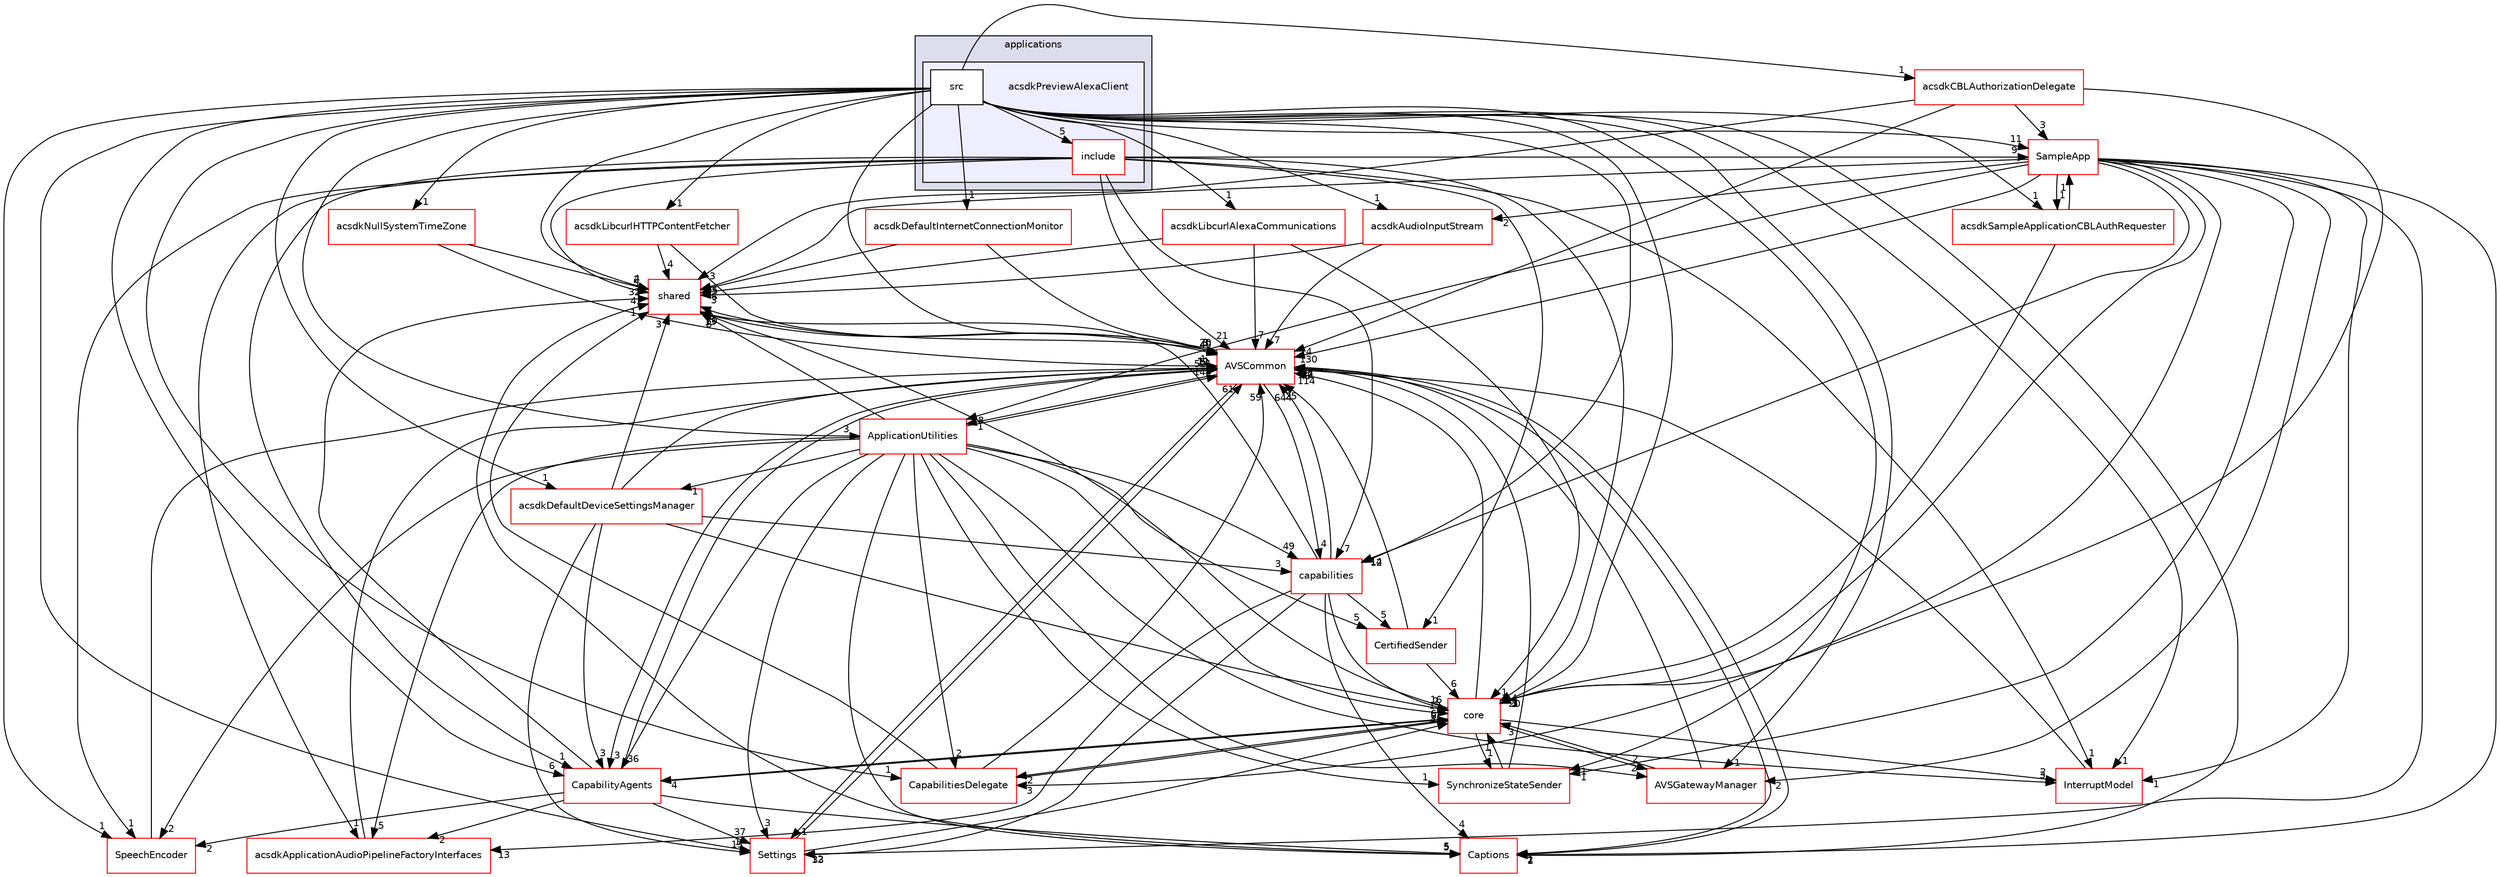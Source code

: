 digraph "/workplace/avs-device-sdk/applications/acsdkPreviewAlexaClient" {
  compound=true
  node [ fontsize="10", fontname="Helvetica"];
  edge [ labelfontsize="10", labelfontname="Helvetica"];
  subgraph clusterdir_a6e4fee11f07c3b70486e88fe92cbbdc {
    graph [ bgcolor="#ddddee", pencolor="black", label="applications" fontname="Helvetica", fontsize="10", URL="dir_a6e4fee11f07c3b70486e88fe92cbbdc.html"]
  subgraph clusterdir_62711260edc4e066c7f76e6799d8392c {
    graph [ bgcolor="#eeeeff", pencolor="black", label="" URL="dir_62711260edc4e066c7f76e6799d8392c.html"];
    dir_62711260edc4e066c7f76e6799d8392c [shape=plaintext label="acsdkPreviewAlexaClient"];
    dir_a93ade88e03e8fff1f88e67f77f2f99f [shape=box label="include" color="red" fillcolor="white" style="filled" URL="dir_a93ade88e03e8fff1f88e67f77f2f99f.html"];
    dir_a1f2df28055fad2e95dfb48d6add9a18 [shape=box label="src" color="black" fillcolor="white" style="filled" URL="dir_a1f2df28055fad2e95dfb48d6add9a18.html"];
  }
  }
  dir_9982052f7ce695d12571567315b2fafa [shape=box label="shared" fillcolor="white" style="filled" color="red" URL="dir_9982052f7ce695d12571567315b2fafa.html"];
  dir_69fa8d0f4fee2820ffc8601fbf428b42 [shape=box label="SampleApp" fillcolor="white" style="filled" color="red" URL="dir_69fa8d0f4fee2820ffc8601fbf428b42.html"];
  dir_748b5abbb33df61eda67007924a1a0cb [shape=box label="ApplicationUtilities" fillcolor="white" style="filled" color="red" URL="dir_748b5abbb33df61eda67007924a1a0cb.html"];
  dir_dd3a3f4bad9cc2f3e4d0c1debdf7be7c [shape=box label="acsdkLibcurlAlexaCommunications" fillcolor="white" style="filled" color="red" URL="dir_dd3a3f4bad9cc2f3e4d0c1debdf7be7c.html"];
  dir_6e5fdab6be803ed5b8181c38b7c94800 [shape=box label="acsdkAudioInputStream" fillcolor="white" style="filled" color="red" URL="dir_6e5fdab6be803ed5b8181c38b7c94800.html"];
  dir_7cf910bd1d7603f12ef47ff650cec893 [shape=box label="CapabilityAgents" fillcolor="white" style="filled" color="red" URL="dir_7cf910bd1d7603f12ef47ff650cec893.html"];
  dir_6b07903b29b547047bfa8a8b819c80bf [shape=box label="SpeechEncoder" fillcolor="white" style="filled" color="red" URL="dir_6b07903b29b547047bfa8a8b819c80bf.html"];
  dir_364238d3763c18b6eab649c7e2690a5f [shape=box label="acsdkCBLAuthorizationDelegate" fillcolor="white" style="filled" color="red" URL="dir_364238d3763c18b6eab649c7e2690a5f.html"];
  dir_71f5bfcd0a5bab77daf39416ebe479fc [shape=box label="acsdkDefaultDeviceSettingsManager" fillcolor="white" style="filled" color="red" URL="dir_71f5bfcd0a5bab77daf39416ebe479fc.html"];
  dir_5f7911d5aff7f3db61b81ea8d608701d [shape=box label="acsdkApplicationAudioPipelineFactoryInterfaces" fillcolor="white" style="filled" color="red" URL="dir_5f7911d5aff7f3db61b81ea8d608701d.html"];
  dir_de0e77330fd0ab33359e90b501923c8e [shape=box label="Captions" fillcolor="white" style="filled" color="red" URL="dir_de0e77330fd0ab33359e90b501923c8e.html"];
  dir_cf27311ab9f4263eef70b28364b95692 [shape=box label="CertifiedSender" fillcolor="white" style="filled" color="red" URL="dir_cf27311ab9f4263eef70b28364b95692.html"];
  dir_8ae0dd75af039a94f4269584fb8eef13 [shape=box label="Settings" fillcolor="white" style="filled" color="red" URL="dir_8ae0dd75af039a94f4269584fb8eef13.html"];
  dir_2b1324aab7372507d5b1023e15ff82ed [shape=box label="acsdkDefaultInternetConnectionMonitor" fillcolor="white" style="filled" color="red" URL="dir_2b1324aab7372507d5b1023e15ff82ed.html"];
  dir_13e65effb2bde530b17b3d5eefcd0266 [shape=box label="AVSCommon" fillcolor="white" style="filled" color="red" URL="dir_13e65effb2bde530b17b3d5eefcd0266.html"];
  dir_393484519c59ac99088674c9b5ebc5b9 [shape=box label="AVSGatewayManager" fillcolor="white" style="filled" color="red" URL="dir_393484519c59ac99088674c9b5ebc5b9.html"];
  dir_4270bfced15e0e73154b13468c7c9ad9 [shape=box label="core" fillcolor="white" style="filled" color="red" URL="dir_4270bfced15e0e73154b13468c7c9ad9.html"];
  dir_173ea26d5505b4a0e92ec4de82bbd352 [shape=box label="acsdkNullSystemTimeZone" fillcolor="white" style="filled" color="red" URL="dir_173ea26d5505b4a0e92ec4de82bbd352.html"];
  dir_1da5878b5eab0954316ec5377b4b3029 [shape=box label="InterruptModel" fillcolor="white" style="filled" color="red" URL="dir_1da5878b5eab0954316ec5377b4b3029.html"];
  dir_55f1e16e469d547c636a522dac21b8a1 [shape=box label="capabilities" fillcolor="white" style="filled" color="red" URL="dir_55f1e16e469d547c636a522dac21b8a1.html"];
  dir_3bb03bb8f5c109658007b64753c5da0f [shape=box label="SynchronizeStateSender" fillcolor="white" style="filled" color="red" URL="dir_3bb03bb8f5c109658007b64753c5da0f.html"];
  dir_3331e98c94e2b3a45d3ee3dc3c4ccbde [shape=box label="acsdkLibcurlHTTPContentFetcher" fillcolor="white" style="filled" color="red" URL="dir_3331e98c94e2b3a45d3ee3dc3c4ccbde.html"];
  dir_924a657fe36215a0159270de1b610651 [shape=box label="CapabilitiesDelegate" fillcolor="white" style="filled" color="red" URL="dir_924a657fe36215a0159270de1b610651.html"];
  dir_9ccf9315b0a27650f0f760a264808e11 [shape=box label="acsdkSampleApplicationCBLAuthRequester" fillcolor="white" style="filled" color="red" URL="dir_9ccf9315b0a27650f0f760a264808e11.html"];
  dir_9982052f7ce695d12571567315b2fafa->dir_13e65effb2bde530b17b3d5eefcd0266 [headlabel="40", labeldistance=1.5 headhref="dir_000116_000017.html"];
  dir_69fa8d0f4fee2820ffc8601fbf428b42->dir_9982052f7ce695d12571567315b2fafa [headlabel="5", labeldistance=1.5 headhref="dir_000131_000116.html"];
  dir_69fa8d0f4fee2820ffc8601fbf428b42->dir_748b5abbb33df61eda67007924a1a0cb [headlabel="8", labeldistance=1.5 headhref="dir_000131_000127.html"];
  dir_69fa8d0f4fee2820ffc8601fbf428b42->dir_6e5fdab6be803ed5b8181c38b7c94800 [headlabel="2", labeldistance=1.5 headhref="dir_000131_000046.html"];
  dir_69fa8d0f4fee2820ffc8601fbf428b42->dir_de0e77330fd0ab33359e90b501923c8e [headlabel="2", labeldistance=1.5 headhref="dir_000131_000502.html"];
  dir_69fa8d0f4fee2820ffc8601fbf428b42->dir_8ae0dd75af039a94f4269584fb8eef13 [headlabel="12", labeldistance=1.5 headhref="dir_000131_000709.html"];
  dir_69fa8d0f4fee2820ffc8601fbf428b42->dir_13e65effb2bde530b17b3d5eefcd0266 [headlabel="130", labeldistance=1.5 headhref="dir_000131_000017.html"];
  dir_69fa8d0f4fee2820ffc8601fbf428b42->dir_393484519c59ac99088674c9b5ebc5b9 [headlabel="2", labeldistance=1.5 headhref="dir_000131_000274.html"];
  dir_69fa8d0f4fee2820ffc8601fbf428b42->dir_4270bfced15e0e73154b13468c7c9ad9 [headlabel="20", labeldistance=1.5 headhref="dir_000131_000528.html"];
  dir_69fa8d0f4fee2820ffc8601fbf428b42->dir_1da5878b5eab0954316ec5377b4b3029 [headlabel="1", labeldistance=1.5 headhref="dir_000131_000659.html"];
  dir_69fa8d0f4fee2820ffc8601fbf428b42->dir_55f1e16e469d547c636a522dac21b8a1 [headlabel="14", labeldistance=1.5 headhref="dir_000131_000163.html"];
  dir_69fa8d0f4fee2820ffc8601fbf428b42->dir_3bb03bb8f5c109658007b64753c5da0f [headlabel="1", labeldistance=1.5 headhref="dir_000131_000799.html"];
  dir_69fa8d0f4fee2820ffc8601fbf428b42->dir_924a657fe36215a0159270de1b610651 [headlabel="3", labeldistance=1.5 headhref="dir_000131_000009.html"];
  dir_69fa8d0f4fee2820ffc8601fbf428b42->dir_9ccf9315b0a27650f0f760a264808e11 [headlabel="1", labeldistance=1.5 headhref="dir_000131_000106.html"];
  dir_748b5abbb33df61eda67007924a1a0cb->dir_9982052f7ce695d12571567315b2fafa [headlabel="8", labeldistance=1.5 headhref="dir_000127_000116.html"];
  dir_748b5abbb33df61eda67007924a1a0cb->dir_7cf910bd1d7603f12ef47ff650cec893 [headlabel="36", labeldistance=1.5 headhref="dir_000127_000423.html"];
  dir_748b5abbb33df61eda67007924a1a0cb->dir_6b07903b29b547047bfa8a8b819c80bf [headlabel="2", labeldistance=1.5 headhref="dir_000127_000784.html"];
  dir_748b5abbb33df61eda67007924a1a0cb->dir_71f5bfcd0a5bab77daf39416ebe479fc [headlabel="1", labeldistance=1.5 headhref="dir_000127_000062.html"];
  dir_748b5abbb33df61eda67007924a1a0cb->dir_5f7911d5aff7f3db61b81ea8d608701d [headlabel="5", labeldistance=1.5 headhref="dir_000127_000041.html"];
  dir_748b5abbb33df61eda67007924a1a0cb->dir_de0e77330fd0ab33359e90b501923c8e [headlabel="5", labeldistance=1.5 headhref="dir_000127_000502.html"];
  dir_748b5abbb33df61eda67007924a1a0cb->dir_cf27311ab9f4263eef70b28364b95692 [headlabel="5", labeldistance=1.5 headhref="dir_000127_000517.html"];
  dir_748b5abbb33df61eda67007924a1a0cb->dir_8ae0dd75af039a94f4269584fb8eef13 [headlabel="3", labeldistance=1.5 headhref="dir_000127_000709.html"];
  dir_748b5abbb33df61eda67007924a1a0cb->dir_13e65effb2bde530b17b3d5eefcd0266 [headlabel="144", labeldistance=1.5 headhref="dir_000127_000017.html"];
  dir_748b5abbb33df61eda67007924a1a0cb->dir_393484519c59ac99088674c9b5ebc5b9 [headlabel="2", labeldistance=1.5 headhref="dir_000127_000274.html"];
  dir_748b5abbb33df61eda67007924a1a0cb->dir_4270bfced15e0e73154b13468c7c9ad9 [headlabel="13", labeldistance=1.5 headhref="dir_000127_000528.html"];
  dir_748b5abbb33df61eda67007924a1a0cb->dir_1da5878b5eab0954316ec5377b4b3029 [headlabel="3", labeldistance=1.5 headhref="dir_000127_000659.html"];
  dir_748b5abbb33df61eda67007924a1a0cb->dir_55f1e16e469d547c636a522dac21b8a1 [headlabel="49", labeldistance=1.5 headhref="dir_000127_000163.html"];
  dir_748b5abbb33df61eda67007924a1a0cb->dir_3bb03bb8f5c109658007b64753c5da0f [headlabel="1", labeldistance=1.5 headhref="dir_000127_000799.html"];
  dir_748b5abbb33df61eda67007924a1a0cb->dir_924a657fe36215a0159270de1b610651 [headlabel="2", labeldistance=1.5 headhref="dir_000127_000009.html"];
  dir_dd3a3f4bad9cc2f3e4d0c1debdf7be7c->dir_9982052f7ce695d12571567315b2fafa [headlabel="6", labeldistance=1.5 headhref="dir_000074_000116.html"];
  dir_dd3a3f4bad9cc2f3e4d0c1debdf7be7c->dir_13e65effb2bde530b17b3d5eefcd0266 [headlabel="7", labeldistance=1.5 headhref="dir_000074_000017.html"];
  dir_dd3a3f4bad9cc2f3e4d0c1debdf7be7c->dir_4270bfced15e0e73154b13468c7c9ad9 [headlabel="1", labeldistance=1.5 headhref="dir_000074_000528.html"];
  dir_6e5fdab6be803ed5b8181c38b7c94800->dir_9982052f7ce695d12571567315b2fafa [headlabel="3", labeldistance=1.5 headhref="dir_000046_000116.html"];
  dir_6e5fdab6be803ed5b8181c38b7c94800->dir_13e65effb2bde530b17b3d5eefcd0266 [headlabel="7", labeldistance=1.5 headhref="dir_000046_000017.html"];
  dir_7cf910bd1d7603f12ef47ff650cec893->dir_9982052f7ce695d12571567315b2fafa [headlabel="32", labeldistance=1.5 headhref="dir_000423_000116.html"];
  dir_7cf910bd1d7603f12ef47ff650cec893->dir_6b07903b29b547047bfa8a8b819c80bf [headlabel="2", labeldistance=1.5 headhref="dir_000423_000784.html"];
  dir_7cf910bd1d7603f12ef47ff650cec893->dir_5f7911d5aff7f3db61b81ea8d608701d [headlabel="2", labeldistance=1.5 headhref="dir_000423_000041.html"];
  dir_7cf910bd1d7603f12ef47ff650cec893->dir_de0e77330fd0ab33359e90b501923c8e [headlabel="5", labeldistance=1.5 headhref="dir_000423_000502.html"];
  dir_7cf910bd1d7603f12ef47ff650cec893->dir_8ae0dd75af039a94f4269584fb8eef13 [headlabel="37", labeldistance=1.5 headhref="dir_000423_000709.html"];
  dir_7cf910bd1d7603f12ef47ff650cec893->dir_13e65effb2bde530b17b3d5eefcd0266 [headlabel="521", labeldistance=1.5 headhref="dir_000423_000017.html"];
  dir_7cf910bd1d7603f12ef47ff650cec893->dir_4270bfced15e0e73154b13468c7c9ad9 [headlabel="6", labeldistance=1.5 headhref="dir_000423_000528.html"];
  dir_6b07903b29b547047bfa8a8b819c80bf->dir_13e65effb2bde530b17b3d5eefcd0266 [headlabel="11", labeldistance=1.5 headhref="dir_000784_000017.html"];
  dir_364238d3763c18b6eab649c7e2690a5f->dir_9982052f7ce695d12571567315b2fafa [headlabel="3", labeldistance=1.5 headhref="dir_000058_000116.html"];
  dir_364238d3763c18b6eab649c7e2690a5f->dir_69fa8d0f4fee2820ffc8601fbf428b42 [headlabel="3", labeldistance=1.5 headhref="dir_000058_000131.html"];
  dir_364238d3763c18b6eab649c7e2690a5f->dir_13e65effb2bde530b17b3d5eefcd0266 [headlabel="4", labeldistance=1.5 headhref="dir_000058_000017.html"];
  dir_364238d3763c18b6eab649c7e2690a5f->dir_4270bfced15e0e73154b13468c7c9ad9 [headlabel="3", labeldistance=1.5 headhref="dir_000058_000528.html"];
  dir_71f5bfcd0a5bab77daf39416ebe479fc->dir_9982052f7ce695d12571567315b2fafa [headlabel="3", labeldistance=1.5 headhref="dir_000062_000116.html"];
  dir_71f5bfcd0a5bab77daf39416ebe479fc->dir_7cf910bd1d7603f12ef47ff650cec893 [headlabel="3", labeldistance=1.5 headhref="dir_000062_000423.html"];
  dir_71f5bfcd0a5bab77daf39416ebe479fc->dir_8ae0dd75af039a94f4269584fb8eef13 [headlabel="13", labeldistance=1.5 headhref="dir_000062_000709.html"];
  dir_71f5bfcd0a5bab77daf39416ebe479fc->dir_13e65effb2bde530b17b3d5eefcd0266 [headlabel="12", labeldistance=1.5 headhref="dir_000062_000017.html"];
  dir_71f5bfcd0a5bab77daf39416ebe479fc->dir_4270bfced15e0e73154b13468c7c9ad9 [headlabel="2", labeldistance=1.5 headhref="dir_000062_000528.html"];
  dir_71f5bfcd0a5bab77daf39416ebe479fc->dir_55f1e16e469d547c636a522dac21b8a1 [headlabel="3", labeldistance=1.5 headhref="dir_000062_000163.html"];
  dir_5f7911d5aff7f3db61b81ea8d608701d->dir_13e65effb2bde530b17b3d5eefcd0266 [headlabel="5", labeldistance=1.5 headhref="dir_000041_000017.html"];
  dir_a1f2df28055fad2e95dfb48d6add9a18->dir_9982052f7ce695d12571567315b2fafa [headlabel="4", labeldistance=1.5 headhref="dir_000105_000116.html"];
  dir_a1f2df28055fad2e95dfb48d6add9a18->dir_69fa8d0f4fee2820ffc8601fbf428b42 [headlabel="11", labeldistance=1.5 headhref="dir_000105_000131.html"];
  dir_a1f2df28055fad2e95dfb48d6add9a18->dir_748b5abbb33df61eda67007924a1a0cb [headlabel="3", labeldistance=1.5 headhref="dir_000105_000127.html"];
  dir_a1f2df28055fad2e95dfb48d6add9a18->dir_dd3a3f4bad9cc2f3e4d0c1debdf7be7c [headlabel="1", labeldistance=1.5 headhref="dir_000105_000074.html"];
  dir_a1f2df28055fad2e95dfb48d6add9a18->dir_6e5fdab6be803ed5b8181c38b7c94800 [headlabel="1", labeldistance=1.5 headhref="dir_000105_000046.html"];
  dir_a1f2df28055fad2e95dfb48d6add9a18->dir_7cf910bd1d7603f12ef47ff650cec893 [headlabel="6", labeldistance=1.5 headhref="dir_000105_000423.html"];
  dir_a1f2df28055fad2e95dfb48d6add9a18->dir_6b07903b29b547047bfa8a8b819c80bf [headlabel="1", labeldistance=1.5 headhref="dir_000105_000784.html"];
  dir_a1f2df28055fad2e95dfb48d6add9a18->dir_364238d3763c18b6eab649c7e2690a5f [headlabel="1", labeldistance=1.5 headhref="dir_000105_000058.html"];
  dir_a1f2df28055fad2e95dfb48d6add9a18->dir_71f5bfcd0a5bab77daf39416ebe479fc [headlabel="1", labeldistance=1.5 headhref="dir_000105_000062.html"];
  dir_a1f2df28055fad2e95dfb48d6add9a18->dir_de0e77330fd0ab33359e90b501923c8e [headlabel="1", labeldistance=1.5 headhref="dir_000105_000502.html"];
  dir_a1f2df28055fad2e95dfb48d6add9a18->dir_8ae0dd75af039a94f4269584fb8eef13 [headlabel="1", labeldistance=1.5 headhref="dir_000105_000709.html"];
  dir_a1f2df28055fad2e95dfb48d6add9a18->dir_2b1324aab7372507d5b1023e15ff82ed [headlabel="1", labeldistance=1.5 headhref="dir_000105_000066.html"];
  dir_a1f2df28055fad2e95dfb48d6add9a18->dir_13e65effb2bde530b17b3d5eefcd0266 [headlabel="20", labeldistance=1.5 headhref="dir_000105_000017.html"];
  dir_a1f2df28055fad2e95dfb48d6add9a18->dir_393484519c59ac99088674c9b5ebc5b9 [headlabel="1", labeldistance=1.5 headhref="dir_000105_000274.html"];
  dir_a1f2df28055fad2e95dfb48d6add9a18->dir_4270bfced15e0e73154b13468c7c9ad9 [headlabel="3", labeldistance=1.5 headhref="dir_000105_000528.html"];
  dir_a1f2df28055fad2e95dfb48d6add9a18->dir_173ea26d5505b4a0e92ec4de82bbd352 [headlabel="1", labeldistance=1.5 headhref="dir_000105_000098.html"];
  dir_a1f2df28055fad2e95dfb48d6add9a18->dir_1da5878b5eab0954316ec5377b4b3029 [headlabel="1", labeldistance=1.5 headhref="dir_000105_000659.html"];
  dir_a1f2df28055fad2e95dfb48d6add9a18->dir_55f1e16e469d547c636a522dac21b8a1 [headlabel="12", labeldistance=1.5 headhref="dir_000105_000163.html"];
  dir_a1f2df28055fad2e95dfb48d6add9a18->dir_3bb03bb8f5c109658007b64753c5da0f [headlabel="1", labeldistance=1.5 headhref="dir_000105_000799.html"];
  dir_a1f2df28055fad2e95dfb48d6add9a18->dir_3331e98c94e2b3a45d3ee3dc3c4ccbde [headlabel="1", labeldistance=1.5 headhref="dir_000105_000078.html"];
  dir_a1f2df28055fad2e95dfb48d6add9a18->dir_a93ade88e03e8fff1f88e67f77f2f99f [headlabel="5", labeldistance=1.5 headhref="dir_000105_000103.html"];
  dir_a1f2df28055fad2e95dfb48d6add9a18->dir_924a657fe36215a0159270de1b610651 [headlabel="1", labeldistance=1.5 headhref="dir_000105_000009.html"];
  dir_a1f2df28055fad2e95dfb48d6add9a18->dir_9ccf9315b0a27650f0f760a264808e11 [headlabel="1", labeldistance=1.5 headhref="dir_000105_000106.html"];
  dir_de0e77330fd0ab33359e90b501923c8e->dir_9982052f7ce695d12571567315b2fafa [headlabel="4", labeldistance=1.5 headhref="dir_000502_000116.html"];
  dir_de0e77330fd0ab33359e90b501923c8e->dir_13e65effb2bde530b17b3d5eefcd0266 [headlabel="24", labeldistance=1.5 headhref="dir_000502_000017.html"];
  dir_cf27311ab9f4263eef70b28364b95692->dir_13e65effb2bde530b17b3d5eefcd0266 [headlabel="25", labeldistance=1.5 headhref="dir_000517_000017.html"];
  dir_cf27311ab9f4263eef70b28364b95692->dir_4270bfced15e0e73154b13468c7c9ad9 [headlabel="6", labeldistance=1.5 headhref="dir_000517_000528.html"];
  dir_8ae0dd75af039a94f4269584fb8eef13->dir_13e65effb2bde530b17b3d5eefcd0266 [headlabel="61", labeldistance=1.5 headhref="dir_000709_000017.html"];
  dir_8ae0dd75af039a94f4269584fb8eef13->dir_4270bfced15e0e73154b13468c7c9ad9 [headlabel="4", labeldistance=1.5 headhref="dir_000709_000528.html"];
  dir_2b1324aab7372507d5b1023e15ff82ed->dir_9982052f7ce695d12571567315b2fafa [headlabel="2", labeldistance=1.5 headhref="dir_000066_000116.html"];
  dir_2b1324aab7372507d5b1023e15ff82ed->dir_13e65effb2bde530b17b3d5eefcd0266 [headlabel="3", labeldistance=1.5 headhref="dir_000066_000017.html"];
  dir_13e65effb2bde530b17b3d5eefcd0266->dir_9982052f7ce695d12571567315b2fafa [headlabel="2", labeldistance=1.5 headhref="dir_000017_000116.html"];
  dir_13e65effb2bde530b17b3d5eefcd0266->dir_748b5abbb33df61eda67007924a1a0cb [headlabel="1", labeldistance=1.5 headhref="dir_000017_000127.html"];
  dir_13e65effb2bde530b17b3d5eefcd0266->dir_7cf910bd1d7603f12ef47ff650cec893 [headlabel="3", labeldistance=1.5 headhref="dir_000017_000423.html"];
  dir_13e65effb2bde530b17b3d5eefcd0266->dir_de0e77330fd0ab33359e90b501923c8e [headlabel="1", labeldistance=1.5 headhref="dir_000017_000502.html"];
  dir_13e65effb2bde530b17b3d5eefcd0266->dir_8ae0dd75af039a94f4269584fb8eef13 [headlabel="1", labeldistance=1.5 headhref="dir_000017_000709.html"];
  dir_13e65effb2bde530b17b3d5eefcd0266->dir_55f1e16e469d547c636a522dac21b8a1 [headlabel="4", labeldistance=1.5 headhref="dir_000017_000163.html"];
  dir_393484519c59ac99088674c9b5ebc5b9->dir_13e65effb2bde530b17b3d5eefcd0266 [headlabel="27", labeldistance=1.5 headhref="dir_000274_000017.html"];
  dir_393484519c59ac99088674c9b5ebc5b9->dir_4270bfced15e0e73154b13468c7c9ad9 [headlabel="3", labeldistance=1.5 headhref="dir_000274_000528.html"];
  dir_4270bfced15e0e73154b13468c7c9ad9->dir_9982052f7ce695d12571567315b2fafa [headlabel="13", labeldistance=1.5 headhref="dir_000528_000116.html"];
  dir_4270bfced15e0e73154b13468c7c9ad9->dir_7cf910bd1d7603f12ef47ff650cec893 [headlabel="4", labeldistance=1.5 headhref="dir_000528_000423.html"];
  dir_4270bfced15e0e73154b13468c7c9ad9->dir_13e65effb2bde530b17b3d5eefcd0266 [headlabel="114", labeldistance=1.5 headhref="dir_000528_000017.html"];
  dir_4270bfced15e0e73154b13468c7c9ad9->dir_393484519c59ac99088674c9b5ebc5b9 [headlabel="2", labeldistance=1.5 headhref="dir_000528_000274.html"];
  dir_4270bfced15e0e73154b13468c7c9ad9->dir_1da5878b5eab0954316ec5377b4b3029 [headlabel="2", labeldistance=1.5 headhref="dir_000528_000659.html"];
  dir_4270bfced15e0e73154b13468c7c9ad9->dir_3bb03bb8f5c109658007b64753c5da0f [headlabel="1", labeldistance=1.5 headhref="dir_000528_000799.html"];
  dir_4270bfced15e0e73154b13468c7c9ad9->dir_924a657fe36215a0159270de1b610651 [headlabel="2", labeldistance=1.5 headhref="dir_000528_000009.html"];
  dir_173ea26d5505b4a0e92ec4de82bbd352->dir_9982052f7ce695d12571567315b2fafa [headlabel="2", labeldistance=1.5 headhref="dir_000098_000116.html"];
  dir_173ea26d5505b4a0e92ec4de82bbd352->dir_13e65effb2bde530b17b3d5eefcd0266 [headlabel="1", labeldistance=1.5 headhref="dir_000098_000017.html"];
  dir_1da5878b5eab0954316ec5377b4b3029->dir_13e65effb2bde530b17b3d5eefcd0266 [headlabel="6", labeldistance=1.5 headhref="dir_000659_000017.html"];
  dir_55f1e16e469d547c636a522dac21b8a1->dir_9982052f7ce695d12571567315b2fafa [headlabel="70", labeldistance=1.5 headhref="dir_000163_000116.html"];
  dir_55f1e16e469d547c636a522dac21b8a1->dir_5f7911d5aff7f3db61b81ea8d608701d [headlabel="13", labeldistance=1.5 headhref="dir_000163_000041.html"];
  dir_55f1e16e469d547c636a522dac21b8a1->dir_de0e77330fd0ab33359e90b501923c8e [headlabel="4", labeldistance=1.5 headhref="dir_000163_000502.html"];
  dir_55f1e16e469d547c636a522dac21b8a1->dir_cf27311ab9f4263eef70b28364b95692 [headlabel="5", labeldistance=1.5 headhref="dir_000163_000517.html"];
  dir_55f1e16e469d547c636a522dac21b8a1->dir_8ae0dd75af039a94f4269584fb8eef13 [headlabel="33", labeldistance=1.5 headhref="dir_000163_000709.html"];
  dir_55f1e16e469d547c636a522dac21b8a1->dir_13e65effb2bde530b17b3d5eefcd0266 [headlabel="644", labeldistance=1.5 headhref="dir_000163_000017.html"];
  dir_55f1e16e469d547c636a522dac21b8a1->dir_4270bfced15e0e73154b13468c7c9ad9 [headlabel="16", labeldistance=1.5 headhref="dir_000163_000528.html"];
  dir_3bb03bb8f5c109658007b64753c5da0f->dir_13e65effb2bde530b17b3d5eefcd0266 [headlabel="22", labeldistance=1.5 headhref="dir_000799_000017.html"];
  dir_3bb03bb8f5c109658007b64753c5da0f->dir_4270bfced15e0e73154b13468c7c9ad9 [headlabel="1", labeldistance=1.5 headhref="dir_000799_000528.html"];
  dir_3331e98c94e2b3a45d3ee3dc3c4ccbde->dir_9982052f7ce695d12571567315b2fafa [headlabel="4", labeldistance=1.5 headhref="dir_000078_000116.html"];
  dir_3331e98c94e2b3a45d3ee3dc3c4ccbde->dir_13e65effb2bde530b17b3d5eefcd0266 [headlabel="3", labeldistance=1.5 headhref="dir_000078_000017.html"];
  dir_a93ade88e03e8fff1f88e67f77f2f99f->dir_9982052f7ce695d12571567315b2fafa [headlabel="5", labeldistance=1.5 headhref="dir_000103_000116.html"];
  dir_a93ade88e03e8fff1f88e67f77f2f99f->dir_69fa8d0f4fee2820ffc8601fbf428b42 [headlabel="9", labeldistance=1.5 headhref="dir_000103_000131.html"];
  dir_a93ade88e03e8fff1f88e67f77f2f99f->dir_7cf910bd1d7603f12ef47ff650cec893 [headlabel="1", labeldistance=1.5 headhref="dir_000103_000423.html"];
  dir_a93ade88e03e8fff1f88e67f77f2f99f->dir_6b07903b29b547047bfa8a8b819c80bf [headlabel="1", labeldistance=1.5 headhref="dir_000103_000784.html"];
  dir_a93ade88e03e8fff1f88e67f77f2f99f->dir_5f7911d5aff7f3db61b81ea8d608701d [headlabel="1", labeldistance=1.5 headhref="dir_000103_000041.html"];
  dir_a93ade88e03e8fff1f88e67f77f2f99f->dir_cf27311ab9f4263eef70b28364b95692 [headlabel="1", labeldistance=1.5 headhref="dir_000103_000517.html"];
  dir_a93ade88e03e8fff1f88e67f77f2f99f->dir_13e65effb2bde530b17b3d5eefcd0266 [headlabel="21", labeldistance=1.5 headhref="dir_000103_000017.html"];
  dir_a93ade88e03e8fff1f88e67f77f2f99f->dir_4270bfced15e0e73154b13468c7c9ad9 [headlabel="4", labeldistance=1.5 headhref="dir_000103_000528.html"];
  dir_a93ade88e03e8fff1f88e67f77f2f99f->dir_1da5878b5eab0954316ec5377b4b3029 [headlabel="1", labeldistance=1.5 headhref="dir_000103_000659.html"];
  dir_a93ade88e03e8fff1f88e67f77f2f99f->dir_55f1e16e469d547c636a522dac21b8a1 [headlabel="7", labeldistance=1.5 headhref="dir_000103_000163.html"];
  dir_924a657fe36215a0159270de1b610651->dir_9982052f7ce695d12571567315b2fafa [headlabel="1", labeldistance=1.5 headhref="dir_000009_000116.html"];
  dir_924a657fe36215a0159270de1b610651->dir_13e65effb2bde530b17b3d5eefcd0266 [headlabel="59", labeldistance=1.5 headhref="dir_000009_000017.html"];
  dir_924a657fe36215a0159270de1b610651->dir_4270bfced15e0e73154b13468c7c9ad9 [headlabel="6", labeldistance=1.5 headhref="dir_000009_000528.html"];
  dir_9ccf9315b0a27650f0f760a264808e11->dir_69fa8d0f4fee2820ffc8601fbf428b42 [headlabel="1", labeldistance=1.5 headhref="dir_000106_000131.html"];
  dir_9ccf9315b0a27650f0f760a264808e11->dir_4270bfced15e0e73154b13468c7c9ad9 [headlabel="1", labeldistance=1.5 headhref="dir_000106_000528.html"];
}
